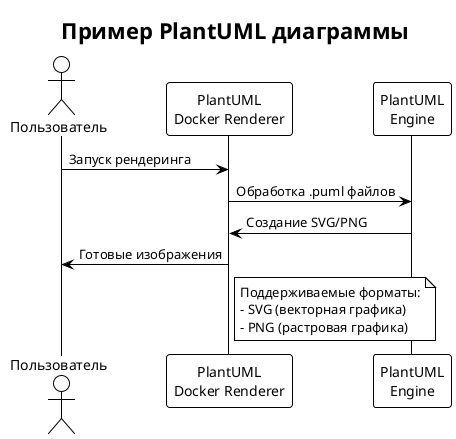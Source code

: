 @startuml sample
!theme plain
skinparam backgroundColor transparent

title Пример PlantUML диаграммы

actor Пользователь
participant "PlantUML\nDocker Renderer" as Renderer
participant "PlantUML\nEngine" as Engine

Пользователь -> Renderer: Запуск рендеринга
Renderer -> Engine: Обработка .puml файлов
Engine -> Renderer: Создание SVG/PNG
Renderer -> Пользователь: Готовые изображения

note right of Renderer
  Поддерживаемые форматы:
  - SVG (векторная графика)
  - PNG (растровая графика)
end note

@enduml 